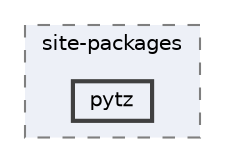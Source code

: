 digraph "/home/jam/Research/IRES-2025/dev/src/llm-scripts/testing/hypothesis-testing/hyp-env/lib/python3.12/site-packages/pytz"
{
 // LATEX_PDF_SIZE
  bgcolor="transparent";
  edge [fontname=Helvetica,fontsize=10,labelfontname=Helvetica,labelfontsize=10];
  node [fontname=Helvetica,fontsize=10,shape=box,height=0.2,width=0.4];
  compound=true
  subgraph clusterdir_ec5d4580713abd487320f8eae4ae4e88 {
    graph [ bgcolor="#edf0f7", pencolor="grey50", label="site-packages", fontname=Helvetica,fontsize=10 style="filled,dashed", URL="dir_ec5d4580713abd487320f8eae4ae4e88.html",tooltip=""]
  dir_5d7187b6d1e1991db8e183577d52951f [label="pytz", fillcolor="#edf0f7", color="grey25", style="filled,bold", URL="dir_5d7187b6d1e1991db8e183577d52951f.html",tooltip=""];
  }
}
